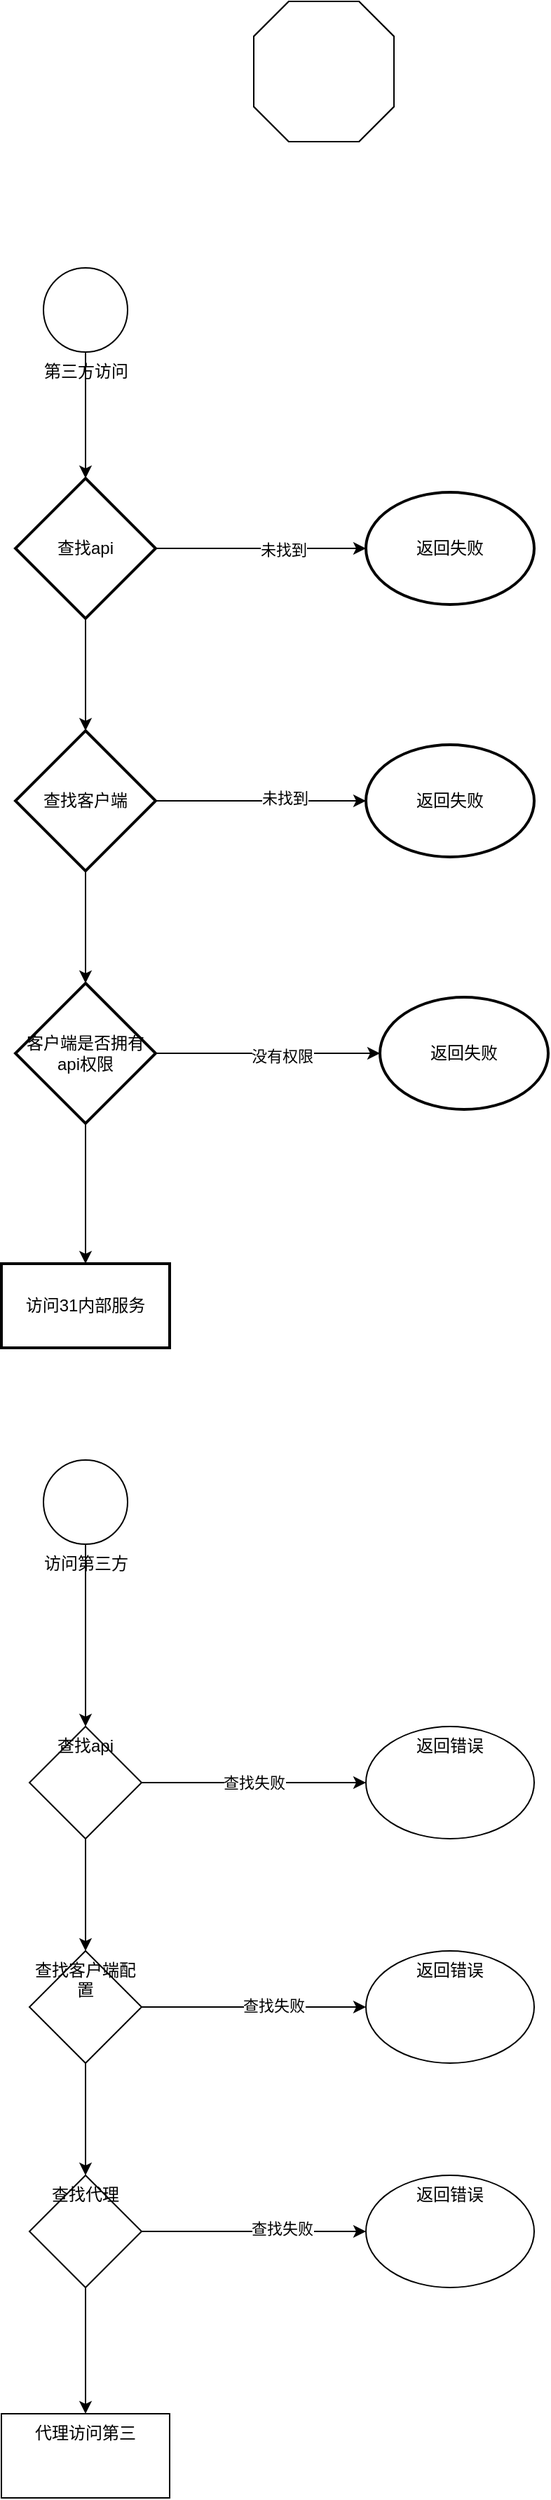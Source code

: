 <mxfile version="14.4.5" type="github"><diagram id="r5umxBR1MO3i9Swh8Mfo" name="第 1 页"><mxGraphModel dx="1422" dy="772" grid="1" gridSize="10" guides="1" tooltips="1" connect="1" arrows="1" fold="1" page="1" pageScale="1" pageWidth="827" pageHeight="1169" math="0" shadow="0"><root><mxCell id="0"/><mxCell id="1" parent="0"/><mxCell id="_dm25giHvy8EGH1Nbq3g-23" value="" style="edgeStyle=orthogonalEdgeStyle;rounded=0;orthogonalLoop=1;jettySize=auto;html=1;" edge="1" parent="1" source="_dm25giHvy8EGH1Nbq3g-2" target="_dm25giHvy8EGH1Nbq3g-4"><mxGeometry relative="1" as="geometry"/></mxCell><mxCell id="_dm25giHvy8EGH1Nbq3g-2" value="第三方访问" style="verticalLabelPosition=bottom;verticalAlign=top;html=1;shape=mxgraph.flowchart.on-page_reference;" vertex="1" parent="1"><mxGeometry x="210" y="640" width="60" height="60" as="geometry"/></mxCell><mxCell id="_dm25giHvy8EGH1Nbq3g-9" value="" style="edgeStyle=orthogonalEdgeStyle;rounded=0;orthogonalLoop=1;jettySize=auto;html=1;" edge="1" parent="1" source="_dm25giHvy8EGH1Nbq3g-4" target="_dm25giHvy8EGH1Nbq3g-8"><mxGeometry relative="1" as="geometry"/></mxCell><mxCell id="_dm25giHvy8EGH1Nbq3g-10" value="未找到" style="edgeLabel;html=1;align=center;verticalAlign=middle;resizable=0;points=[];" vertex="1" connectable="0" parent="_dm25giHvy8EGH1Nbq3g-9"><mxGeometry x="0.213" y="-1" relative="1" as="geometry"><mxPoint as="offset"/></mxGeometry></mxCell><mxCell id="_dm25giHvy8EGH1Nbq3g-12" value="" style="edgeStyle=orthogonalEdgeStyle;rounded=0;orthogonalLoop=1;jettySize=auto;html=1;" edge="1" parent="1" source="_dm25giHvy8EGH1Nbq3g-4" target="_dm25giHvy8EGH1Nbq3g-11"><mxGeometry relative="1" as="geometry"/></mxCell><mxCell id="_dm25giHvy8EGH1Nbq3g-4" value="查找api" style="strokeWidth=2;html=1;shape=mxgraph.flowchart.decision;whiteSpace=wrap;" vertex="1" parent="1"><mxGeometry x="190" y="790" width="100" height="100" as="geometry"/></mxCell><mxCell id="_dm25giHvy8EGH1Nbq3g-8" value="返回失败" style="ellipse;whiteSpace=wrap;html=1;strokeWidth=2;" vertex="1" parent="1"><mxGeometry x="440" y="800" width="120" height="80" as="geometry"/></mxCell><mxCell id="_dm25giHvy8EGH1Nbq3g-14" value="" style="edgeStyle=orthogonalEdgeStyle;rounded=0;orthogonalLoop=1;jettySize=auto;html=1;" edge="1" parent="1" source="_dm25giHvy8EGH1Nbq3g-11" target="_dm25giHvy8EGH1Nbq3g-13"><mxGeometry relative="1" as="geometry"/></mxCell><mxCell id="_dm25giHvy8EGH1Nbq3g-15" value="未找到" style="edgeLabel;html=1;align=center;verticalAlign=middle;resizable=0;points=[];" vertex="1" connectable="0" parent="_dm25giHvy8EGH1Nbq3g-14"><mxGeometry x="0.227" y="2" relative="1" as="geometry"><mxPoint as="offset"/></mxGeometry></mxCell><mxCell id="_dm25giHvy8EGH1Nbq3g-17" value="" style="edgeStyle=orthogonalEdgeStyle;rounded=0;orthogonalLoop=1;jettySize=auto;html=1;" edge="1" parent="1" source="_dm25giHvy8EGH1Nbq3g-11" target="_dm25giHvy8EGH1Nbq3g-16"><mxGeometry relative="1" as="geometry"/></mxCell><mxCell id="_dm25giHvy8EGH1Nbq3g-11" value="查找客户端" style="strokeWidth=2;html=1;shape=mxgraph.flowchart.decision;whiteSpace=wrap;" vertex="1" parent="1"><mxGeometry x="190" y="970" width="100" height="100" as="geometry"/></mxCell><mxCell id="_dm25giHvy8EGH1Nbq3g-13" value="返回失败" style="ellipse;whiteSpace=wrap;html=1;strokeWidth=2;" vertex="1" parent="1"><mxGeometry x="440" y="980" width="120" height="80" as="geometry"/></mxCell><mxCell id="_dm25giHvy8EGH1Nbq3g-19" value="" style="edgeStyle=orthogonalEdgeStyle;rounded=0;orthogonalLoop=1;jettySize=auto;html=1;" edge="1" parent="1" source="_dm25giHvy8EGH1Nbq3g-16" target="_dm25giHvy8EGH1Nbq3g-18"><mxGeometry relative="1" as="geometry"/></mxCell><mxCell id="_dm25giHvy8EGH1Nbq3g-20" value="没有权限" style="edgeLabel;html=1;align=center;verticalAlign=middle;resizable=0;points=[];" vertex="1" connectable="0" parent="_dm25giHvy8EGH1Nbq3g-19"><mxGeometry x="0.125" y="-2" relative="1" as="geometry"><mxPoint as="offset"/></mxGeometry></mxCell><mxCell id="_dm25giHvy8EGH1Nbq3g-22" value="" style="edgeStyle=orthogonalEdgeStyle;rounded=0;orthogonalLoop=1;jettySize=auto;html=1;" edge="1" parent="1" source="_dm25giHvy8EGH1Nbq3g-16" target="_dm25giHvy8EGH1Nbq3g-21"><mxGeometry relative="1" as="geometry"/></mxCell><mxCell id="_dm25giHvy8EGH1Nbq3g-16" value="客户端是否拥有api权限" style="strokeWidth=2;html=1;shape=mxgraph.flowchart.decision;whiteSpace=wrap;" vertex="1" parent="1"><mxGeometry x="190" y="1150" width="100" height="100" as="geometry"/></mxCell><mxCell id="_dm25giHvy8EGH1Nbq3g-18" value="返回失败" style="ellipse;whiteSpace=wrap;html=1;strokeWidth=2;" vertex="1" parent="1"><mxGeometry x="450" y="1160" width="120" height="80" as="geometry"/></mxCell><mxCell id="_dm25giHvy8EGH1Nbq3g-21" value="访问31内部服务" style="whiteSpace=wrap;html=1;strokeWidth=2;" vertex="1" parent="1"><mxGeometry x="180" y="1350" width="120" height="60" as="geometry"/></mxCell><mxCell id="_dm25giHvy8EGH1Nbq3g-26" value="" style="edgeStyle=orthogonalEdgeStyle;rounded=0;orthogonalLoop=1;jettySize=auto;html=1;" edge="1" parent="1" source="_dm25giHvy8EGH1Nbq3g-24" target="_dm25giHvy8EGH1Nbq3g-25"><mxGeometry relative="1" as="geometry"/></mxCell><mxCell id="_dm25giHvy8EGH1Nbq3g-24" value="访问第三方" style="verticalLabelPosition=bottom;verticalAlign=top;html=1;shape=mxgraph.flowchart.on-page_reference;" vertex="1" parent="1"><mxGeometry x="210" y="1490" width="60" height="60" as="geometry"/></mxCell><mxCell id="_dm25giHvy8EGH1Nbq3g-28" value="查找失败" style="edgeStyle=orthogonalEdgeStyle;rounded=0;orthogonalLoop=1;jettySize=auto;html=1;" edge="1" parent="1" source="_dm25giHvy8EGH1Nbq3g-25" target="_dm25giHvy8EGH1Nbq3g-27"><mxGeometry relative="1" as="geometry"><Array as="points"><mxPoint x="350" y="1720"/><mxPoint x="350" y="1720"/></Array></mxGeometry></mxCell><mxCell id="_dm25giHvy8EGH1Nbq3g-31" value="" style="edgeStyle=orthogonalEdgeStyle;rounded=0;orthogonalLoop=1;jettySize=auto;html=1;" edge="1" parent="1" source="_dm25giHvy8EGH1Nbq3g-25" target="_dm25giHvy8EGH1Nbq3g-30"><mxGeometry relative="1" as="geometry"/></mxCell><mxCell id="_dm25giHvy8EGH1Nbq3g-25" value="查找api" style="rhombus;whiteSpace=wrap;html=1;verticalAlign=top;" vertex="1" parent="1"><mxGeometry x="200" y="1680" width="80" height="80" as="geometry"/></mxCell><mxCell id="_dm25giHvy8EGH1Nbq3g-27" value="返回错误" style="ellipse;whiteSpace=wrap;html=1;verticalAlign=top;" vertex="1" parent="1"><mxGeometry x="440" y="1680" width="120" height="80" as="geometry"/></mxCell><mxCell id="_dm25giHvy8EGH1Nbq3g-33" value="" style="edgeStyle=orthogonalEdgeStyle;rounded=0;orthogonalLoop=1;jettySize=auto;html=1;" edge="1" parent="1" source="_dm25giHvy8EGH1Nbq3g-30" target="_dm25giHvy8EGH1Nbq3g-32"><mxGeometry relative="1" as="geometry"/></mxCell><mxCell id="_dm25giHvy8EGH1Nbq3g-34" value="查找失败" style="edgeLabel;html=1;align=center;verticalAlign=middle;resizable=0;points=[];" vertex="1" connectable="0" parent="_dm25giHvy8EGH1Nbq3g-33"><mxGeometry x="0.175" y="1" relative="1" as="geometry"><mxPoint as="offset"/></mxGeometry></mxCell><mxCell id="_dm25giHvy8EGH1Nbq3g-36" value="" style="edgeStyle=orthogonalEdgeStyle;rounded=0;orthogonalLoop=1;jettySize=auto;html=1;" edge="1" parent="1" source="_dm25giHvy8EGH1Nbq3g-30" target="_dm25giHvy8EGH1Nbq3g-35"><mxGeometry relative="1" as="geometry"/></mxCell><mxCell id="_dm25giHvy8EGH1Nbq3g-30" value="查找客户端配置" style="rhombus;whiteSpace=wrap;html=1;verticalAlign=top;" vertex="1" parent="1"><mxGeometry x="200" y="1840" width="80" height="80" as="geometry"/></mxCell><mxCell id="_dm25giHvy8EGH1Nbq3g-32" value="返回错误" style="ellipse;whiteSpace=wrap;html=1;verticalAlign=top;" vertex="1" parent="1"><mxGeometry x="440" y="1840" width="120" height="80" as="geometry"/></mxCell><mxCell id="_dm25giHvy8EGH1Nbq3g-38" value="" style="edgeStyle=orthogonalEdgeStyle;rounded=0;orthogonalLoop=1;jettySize=auto;html=1;" edge="1" parent="1" source="_dm25giHvy8EGH1Nbq3g-35" target="_dm25giHvy8EGH1Nbq3g-37"><mxGeometry relative="1" as="geometry"/></mxCell><mxCell id="_dm25giHvy8EGH1Nbq3g-39" value="查找失败" style="edgeLabel;html=1;align=center;verticalAlign=middle;resizable=0;points=[];" vertex="1" connectable="0" parent="_dm25giHvy8EGH1Nbq3g-38"><mxGeometry x="0.25" y="2" relative="1" as="geometry"><mxPoint as="offset"/></mxGeometry></mxCell><mxCell id="_dm25giHvy8EGH1Nbq3g-41" value="" style="edgeStyle=orthogonalEdgeStyle;rounded=0;orthogonalLoop=1;jettySize=auto;html=1;" edge="1" parent="1" source="_dm25giHvy8EGH1Nbq3g-35" target="_dm25giHvy8EGH1Nbq3g-40"><mxGeometry relative="1" as="geometry"/></mxCell><mxCell id="_dm25giHvy8EGH1Nbq3g-35" value="查找代理" style="rhombus;whiteSpace=wrap;html=1;verticalAlign=top;" vertex="1" parent="1"><mxGeometry x="200" y="2000" width="80" height="80" as="geometry"/></mxCell><mxCell id="_dm25giHvy8EGH1Nbq3g-37" value="返回错误" style="ellipse;whiteSpace=wrap;html=1;verticalAlign=top;" vertex="1" parent="1"><mxGeometry x="440" y="2000" width="120" height="80" as="geometry"/></mxCell><mxCell id="_dm25giHvy8EGH1Nbq3g-40" value="代理访问第三" style="whiteSpace=wrap;html=1;verticalAlign=top;" vertex="1" parent="1"><mxGeometry x="180" y="2170" width="120" height="60" as="geometry"/></mxCell><mxCell id="_dm25giHvy8EGH1Nbq3g-42" value="" style="verticalLabelPosition=bottom;verticalAlign=top;html=1;shape=mxgraph.basic.polygon;polyCoords=[[0.25,0],[0.75,0],[1,0.25],[1,0.75],[0.75,1],[0.25,1],[0,0.75],[0,0.25]];polyline=0;" vertex="1" parent="1"><mxGeometry x="360" y="450" width="100" height="100" as="geometry"/></mxCell><mxCell id="_dm25giHvy8EGH1Nbq3g-43" value="" style="verticalLabelPosition=bottom;verticalAlign=top;html=1;shape=mxgraph.basic.polygon;polyCoords=[[0.25,0],[0.75,0],[1,0.25],[1,0.75],[0.75,1],[0.25,1],[0,0.75],[0,0.25]];polyline=0;" vertex="1" parent="1"><mxGeometry x="360" y="450" width="100" height="100" as="geometry"/></mxCell><mxCell id="_dm25giHvy8EGH1Nbq3g-44" value="" style="verticalLabelPosition=bottom;verticalAlign=top;html=1;shape=mxgraph.basic.polygon;polyCoords=[[0.25,0],[0.75,0],[1,0.25],[1,0.75],[0.75,1],[0.25,1],[0,0.75],[0,0.25]];polyline=0;" vertex="1" parent="1"><mxGeometry x="360" y="450" width="100" height="100" as="geometry"/></mxCell></root></mxGraphModel></diagram></mxfile>